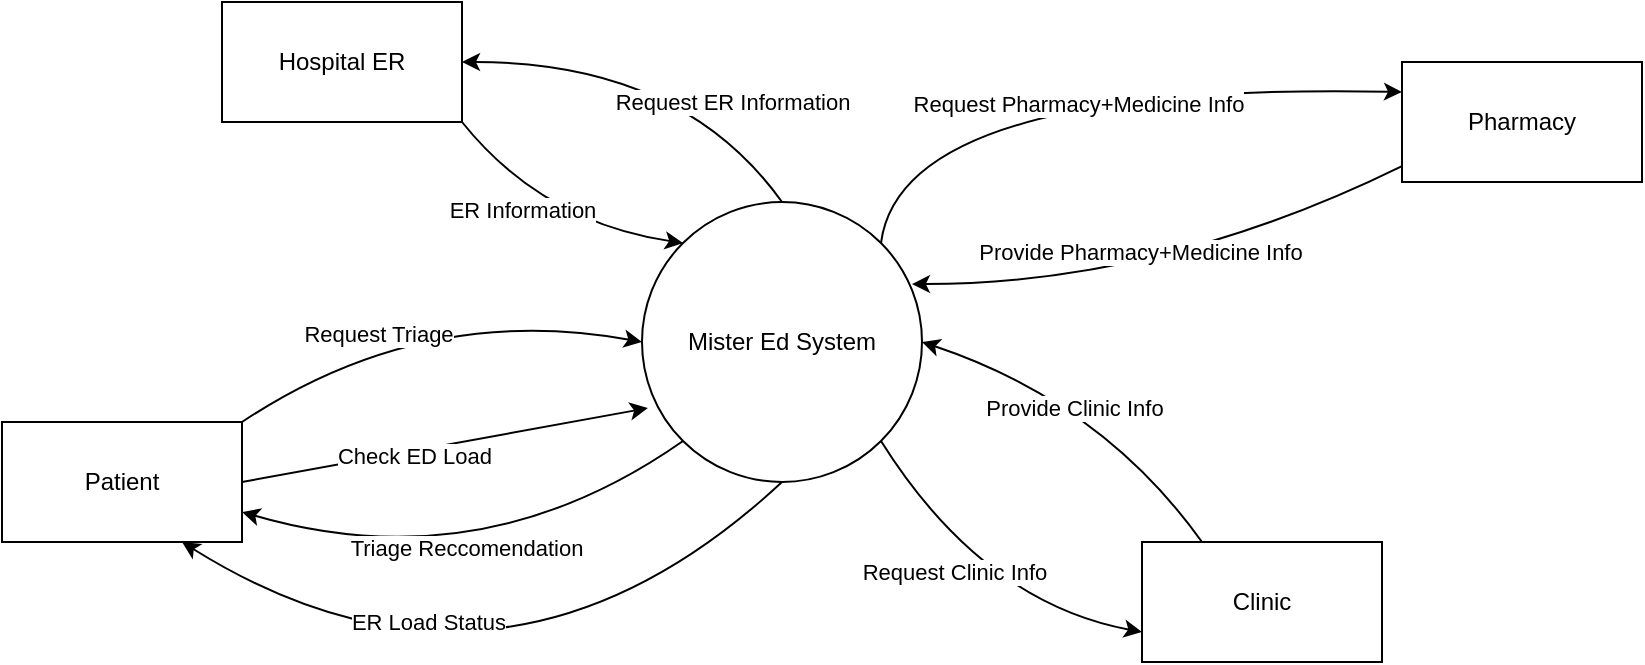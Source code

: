 <mxfile version="22.1.5" type="github">
  <diagram name="Page-1" id="0YqnZ8WPdQcCQH9Wsp3D">
    <mxGraphModel dx="1644" dy="358" grid="1" gridSize="10" guides="1" tooltips="1" connect="1" arrows="1" fold="1" page="1" pageScale="1" pageWidth="850" pageHeight="1100" math="0" shadow="0">
      <root>
        <mxCell id="0" />
        <mxCell id="1" parent="0" />
        <mxCell id="xxPF-Kd9LQn4NS0Y0-Oq-1" value="Mister Ed System" style="ellipse;whiteSpace=wrap;html=1;aspect=fixed;" vertex="1" parent="1">
          <mxGeometry x="310" y="100" width="140" height="140" as="geometry" />
        </mxCell>
        <mxCell id="xxPF-Kd9LQn4NS0Y0-Oq-2" value="Hospital ER" style="rounded=0;whiteSpace=wrap;html=1;" vertex="1" parent="1">
          <mxGeometry x="100" width="120" height="60" as="geometry" />
        </mxCell>
        <mxCell id="xxPF-Kd9LQn4NS0Y0-Oq-3" value="Pharmacy" style="rounded=0;whiteSpace=wrap;html=1;" vertex="1" parent="1">
          <mxGeometry x="690" y="30" width="120" height="60" as="geometry" />
        </mxCell>
        <mxCell id="xxPF-Kd9LQn4NS0Y0-Oq-4" value="Patient" style="rounded=0;whiteSpace=wrap;html=1;" vertex="1" parent="1">
          <mxGeometry x="-10" y="210" width="120" height="60" as="geometry" />
        </mxCell>
        <mxCell id="xxPF-Kd9LQn4NS0Y0-Oq-5" value="Clinic" style="rounded=0;whiteSpace=wrap;html=1;" vertex="1" parent="1">
          <mxGeometry x="560" y="270" width="120" height="60" as="geometry" />
        </mxCell>
        <mxCell id="xxPF-Kd9LQn4NS0Y0-Oq-6" value="" style="endArrow=classic;html=1;exitX=1;exitY=0.5;exitDx=0;exitDy=0;entryX=0.021;entryY=0.736;entryDx=0;entryDy=0;entryPerimeter=0;curved=1;" edge="1" parent="1" source="xxPF-Kd9LQn4NS0Y0-Oq-4" target="xxPF-Kd9LQn4NS0Y0-Oq-1">
          <mxGeometry width="50" height="50" relative="1" as="geometry">
            <mxPoint x="390" y="160" as="sourcePoint" />
            <mxPoint x="440" y="110" as="targetPoint" />
          </mxGeometry>
        </mxCell>
        <mxCell id="xxPF-Kd9LQn4NS0Y0-Oq-28" value="Check ED Load" style="edgeLabel;html=1;align=center;verticalAlign=middle;resizable=0;points=[];" vertex="1" connectable="0" parent="xxPF-Kd9LQn4NS0Y0-Oq-6">
          <mxGeometry x="-0.155" y="-2" relative="1" as="geometry">
            <mxPoint as="offset" />
          </mxGeometry>
        </mxCell>
        <mxCell id="xxPF-Kd9LQn4NS0Y0-Oq-8" value="" style="endArrow=classic;html=1;exitX=1;exitY=0;exitDx=0;exitDy=0;entryX=0;entryY=0.5;entryDx=0;entryDy=0;curved=1;" edge="1" parent="1" source="xxPF-Kd9LQn4NS0Y0-Oq-4" target="xxPF-Kd9LQn4NS0Y0-Oq-1">
          <mxGeometry width="50" height="50" relative="1" as="geometry">
            <mxPoint x="390" y="160" as="sourcePoint" />
            <mxPoint x="440" y="110" as="targetPoint" />
            <Array as="points">
              <mxPoint x="200" y="150" />
            </Array>
          </mxGeometry>
        </mxCell>
        <mxCell id="xxPF-Kd9LQn4NS0Y0-Oq-9" value="Request Triage" style="edgeLabel;html=1;align=center;verticalAlign=middle;resizable=0;points=[];" vertex="1" connectable="0" parent="xxPF-Kd9LQn4NS0Y0-Oq-8">
          <mxGeometry x="-0.265" y="-1" relative="1" as="geometry">
            <mxPoint as="offset" />
          </mxGeometry>
        </mxCell>
        <mxCell id="xxPF-Kd9LQn4NS0Y0-Oq-10" value="" style="endArrow=classic;html=1;exitX=0;exitY=1;exitDx=0;exitDy=0;entryX=1;entryY=0.75;entryDx=0;entryDy=0;curved=1;" edge="1" parent="1" source="xxPF-Kd9LQn4NS0Y0-Oq-1" target="xxPF-Kd9LQn4NS0Y0-Oq-4">
          <mxGeometry width="50" height="50" relative="1" as="geometry">
            <mxPoint x="390" y="160" as="sourcePoint" />
            <mxPoint x="440" y="110" as="targetPoint" />
            <Array as="points">
              <mxPoint x="230" y="290" />
            </Array>
          </mxGeometry>
        </mxCell>
        <mxCell id="xxPF-Kd9LQn4NS0Y0-Oq-11" value="Triage Reccomendation" style="edgeLabel;html=1;align=center;verticalAlign=middle;resizable=0;points=[];" vertex="1" connectable="0" parent="xxPF-Kd9LQn4NS0Y0-Oq-10">
          <mxGeometry x="0.091" y="-14" relative="1" as="geometry">
            <mxPoint as="offset" />
          </mxGeometry>
        </mxCell>
        <mxCell id="xxPF-Kd9LQn4NS0Y0-Oq-12" value="" style="endArrow=classic;html=1;curved=1;exitX=0.5;exitY=1;exitDx=0;exitDy=0;entryX=0.75;entryY=1;entryDx=0;entryDy=0;" edge="1" parent="1" source="xxPF-Kd9LQn4NS0Y0-Oq-1" target="xxPF-Kd9LQn4NS0Y0-Oq-4">
          <mxGeometry width="50" height="50" relative="1" as="geometry">
            <mxPoint x="390" y="220" as="sourcePoint" />
            <mxPoint x="440" y="170" as="targetPoint" />
            <Array as="points">
              <mxPoint x="240" y="370" />
            </Array>
          </mxGeometry>
        </mxCell>
        <mxCell id="xxPF-Kd9LQn4NS0Y0-Oq-13" value="ER Load Status" style="edgeLabel;html=1;align=center;verticalAlign=middle;resizable=0;points=[];" vertex="1" connectable="0" parent="xxPF-Kd9LQn4NS0Y0-Oq-12">
          <mxGeometry x="0.346" y="-32" relative="1" as="geometry">
            <mxPoint y="1" as="offset" />
          </mxGeometry>
        </mxCell>
        <mxCell id="xxPF-Kd9LQn4NS0Y0-Oq-14" value="" style="endArrow=classic;html=1;curved=1;exitX=0.5;exitY=0;exitDx=0;exitDy=0;entryX=1;entryY=0.5;entryDx=0;entryDy=0;" edge="1" parent="1" source="xxPF-Kd9LQn4NS0Y0-Oq-1" target="xxPF-Kd9LQn4NS0Y0-Oq-2">
          <mxGeometry width="50" height="50" relative="1" as="geometry">
            <mxPoint x="390" y="190" as="sourcePoint" />
            <mxPoint x="440" y="140" as="targetPoint" />
            <Array as="points">
              <mxPoint x="330" y="30" />
            </Array>
          </mxGeometry>
        </mxCell>
        <mxCell id="xxPF-Kd9LQn4NS0Y0-Oq-15" value="Request ER Information" style="edgeLabel;html=1;align=center;verticalAlign=middle;resizable=0;points=[];" vertex="1" connectable="0" parent="xxPF-Kd9LQn4NS0Y0-Oq-14">
          <mxGeometry x="-0.435" y="-8" relative="1" as="geometry">
            <mxPoint as="offset" />
          </mxGeometry>
        </mxCell>
        <mxCell id="xxPF-Kd9LQn4NS0Y0-Oq-16" value="" style="endArrow=classic;html=1;curved=1;exitX=1;exitY=1;exitDx=0;exitDy=0;entryX=0;entryY=0;entryDx=0;entryDy=0;" edge="1" parent="1" source="xxPF-Kd9LQn4NS0Y0-Oq-2" target="xxPF-Kd9LQn4NS0Y0-Oq-1">
          <mxGeometry width="50" height="50" relative="1" as="geometry">
            <mxPoint x="370" y="190" as="sourcePoint" />
            <mxPoint x="420" y="140" as="targetPoint" />
            <Array as="points">
              <mxPoint x="260" y="110" />
            </Array>
          </mxGeometry>
        </mxCell>
        <mxCell id="xxPF-Kd9LQn4NS0Y0-Oq-17" value="ER Information" style="edgeLabel;html=1;align=center;verticalAlign=middle;resizable=0;points=[];" vertex="1" connectable="0" parent="xxPF-Kd9LQn4NS0Y0-Oq-16">
          <mxGeometry x="-0.223" y="-4" relative="1" as="geometry">
            <mxPoint as="offset" />
          </mxGeometry>
        </mxCell>
        <mxCell id="xxPF-Kd9LQn4NS0Y0-Oq-18" value="" style="endArrow=classic;html=1;curved=1;entryX=0;entryY=0.25;entryDx=0;entryDy=0;exitX=1;exitY=0;exitDx=0;exitDy=0;" edge="1" parent="1" source="xxPF-Kd9LQn4NS0Y0-Oq-1" target="xxPF-Kd9LQn4NS0Y0-Oq-3">
          <mxGeometry width="50" height="50" relative="1" as="geometry">
            <mxPoint x="360" y="190" as="sourcePoint" />
            <mxPoint x="410" y="140" as="targetPoint" />
            <Array as="points">
              <mxPoint x="440" y="40" />
            </Array>
          </mxGeometry>
        </mxCell>
        <mxCell id="xxPF-Kd9LQn4NS0Y0-Oq-19" value="Request Pharmacy+Medicine Info" style="edgeLabel;html=1;align=center;verticalAlign=middle;resizable=0;points=[];" vertex="1" connectable="0" parent="xxPF-Kd9LQn4NS0Y0-Oq-18">
          <mxGeometry x="-0.238" y="-19" relative="1" as="geometry">
            <mxPoint x="43" y="-9" as="offset" />
          </mxGeometry>
        </mxCell>
        <mxCell id="xxPF-Kd9LQn4NS0Y0-Oq-20" value="" style="endArrow=classic;html=1;curved=1;entryX=0;entryY=0.75;entryDx=0;entryDy=0;exitX=1;exitY=1;exitDx=0;exitDy=0;" edge="1" parent="1" source="xxPF-Kd9LQn4NS0Y0-Oq-1" target="xxPF-Kd9LQn4NS0Y0-Oq-5">
          <mxGeometry width="50" height="50" relative="1" as="geometry">
            <mxPoint x="420" y="230" as="sourcePoint" />
            <mxPoint x="470" y="180" as="targetPoint" />
            <Array as="points">
              <mxPoint x="480" y="300" />
            </Array>
          </mxGeometry>
        </mxCell>
        <mxCell id="xxPF-Kd9LQn4NS0Y0-Oq-21" value="Request Clinic Info" style="edgeLabel;html=1;align=center;verticalAlign=middle;resizable=0;points=[];" vertex="1" connectable="0" parent="xxPF-Kd9LQn4NS0Y0-Oq-20">
          <mxGeometry x="-0.158" y="-4" relative="1" as="geometry">
            <mxPoint as="offset" />
          </mxGeometry>
        </mxCell>
        <mxCell id="xxPF-Kd9LQn4NS0Y0-Oq-22" value="" style="endArrow=classic;html=1;exitX=0.25;exitY=0;exitDx=0;exitDy=0;entryX=1;entryY=0.5;entryDx=0;entryDy=0;curved=1;" edge="1" parent="1" source="xxPF-Kd9LQn4NS0Y0-Oq-5" target="xxPF-Kd9LQn4NS0Y0-Oq-1">
          <mxGeometry width="50" height="50" relative="1" as="geometry">
            <mxPoint x="420" y="230" as="sourcePoint" />
            <mxPoint x="470" y="180" as="targetPoint" />
            <Array as="points">
              <mxPoint x="540" y="200" />
            </Array>
          </mxGeometry>
        </mxCell>
        <mxCell id="xxPF-Kd9LQn4NS0Y0-Oq-23" value="Provide Clinic Info" style="edgeLabel;html=1;align=center;verticalAlign=middle;resizable=0;points=[];" vertex="1" connectable="0" parent="xxPF-Kd9LQn4NS0Y0-Oq-22">
          <mxGeometry x="0.087" y="7" relative="1" as="geometry">
            <mxPoint as="offset" />
          </mxGeometry>
        </mxCell>
        <mxCell id="xxPF-Kd9LQn4NS0Y0-Oq-24" value="" style="endArrow=classic;html=1;entryX=0.964;entryY=0.293;entryDx=0;entryDy=0;entryPerimeter=0;exitX=0;exitY=0.867;exitDx=0;exitDy=0;exitPerimeter=0;curved=1;" edge="1" parent="1" source="xxPF-Kd9LQn4NS0Y0-Oq-3" target="xxPF-Kd9LQn4NS0Y0-Oq-1">
          <mxGeometry width="50" height="50" relative="1" as="geometry">
            <mxPoint x="420" y="230" as="sourcePoint" />
            <mxPoint x="470" y="180" as="targetPoint" />
            <Array as="points">
              <mxPoint x="570" y="141" />
            </Array>
          </mxGeometry>
        </mxCell>
        <mxCell id="xxPF-Kd9LQn4NS0Y0-Oq-25" value="Provide Pharmacy+Medicine Info" style="edgeLabel;html=1;align=center;verticalAlign=middle;resizable=0;points=[];" vertex="1" connectable="0" parent="xxPF-Kd9LQn4NS0Y0-Oq-24">
          <mxGeometry x="0.142" y="-12" relative="1" as="geometry">
            <mxPoint x="3" y="-4" as="offset" />
          </mxGeometry>
        </mxCell>
      </root>
    </mxGraphModel>
  </diagram>
</mxfile>
